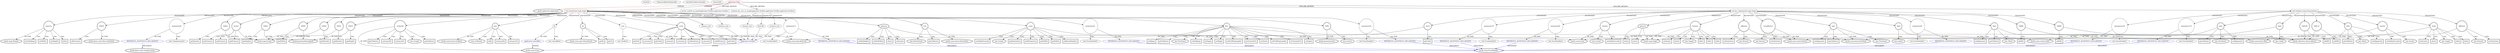digraph {
baseInfo[graphId=4686,category="extension_graph",isAnonymous=false,possibleRelation=true]
frameworkRelatedTypesInfo[0="javafx.application.Application"]
possibleCollaborationsInfo[0="4686~OVERRIDING_METHOD_DECLARATION-INSTANTIATION-~javafx.application.Application ~javafx.beans.value.ChangeListener ~false~true",1="4686~CLIENT_METHOD_DECLARATION-INSTANTIATION-~javafx.application.Application ~javafx.event.EventHandler ~false~true",2="4686~CLIENT_METHOD_DECLARATION-PARAMETER_DECLARATION-CLIENT_METHOD_DECLARATION-PARAMETER_DECLARATION-CLIENT_METHOD_DECLARATION-PARAMETER_DECLARATION-CLIENT_METHOD_DECLARATION-PARAMETER_DECLARATION-CLIENT_METHOD_DECLARATION-PARAMETER_DECLARATION-OVERRIDING_METHOD_DECLARATION-INSTANTIATION-~javafx.application.Application ~javafx.scene.Group ~false~false",3="4686~OVERRIDING_METHOD_DECLARATION-INSTANTIATION-~javafx.application.Application ~javafx.event.EventHandler ~false~true",4="4686~OVERRIDING_METHOD_DECLARATION-INSTANTIATION-~javafx.application.Application ~javafx.scene.Group ~false~false"]
locationInfo[projectName="villu164-SoneOtsing",filePath="/villu164-SoneOtsing/SoneOtsing-master/src/application/Main.java",contextSignature="Main",graphId="4686"]
0[label="application.Main",vertexType="ROOT_CLIENT_CLASS_DECLARATION",isFrameworkType=false,color=red]
1[label="javafx.application.Application",vertexType="FRAMEWORK_CLASS_TYPE",isFrameworkType=true,peripheries=2]
2[label="void start(javafx.stage.Stage)",vertexType="OVERRIDING_METHOD_DECLARATION",isFrameworkType=false,shape=box]
3[label="peaLava",vertexType="PARAMETER_DECLARATION",isFrameworkType=true,peripheries=2]
4[label="javafx.stage.Stage",vertexType="FRAMEWORK_CLASS_TYPE",isFrameworkType=true,peripheries=2]
6[label="root",vertexType="VARIABLE_EXPRESION",isFrameworkType=true,peripheries=2,shape=circle]
7[label="javafx.scene.layout.BorderPane",vertexType="FRAMEWORK_CLASS_TYPE",isFrameworkType=true,peripheries=2]
5[label="new BorderPane()",vertexType="CONSTRUCTOR_CALL",isFrameworkType=true,peripheries=2]
9[label="scene",vertexType="VARIABLE_EXPRESION",isFrameworkType=true,peripheries=2,shape=circle]
10[label="javafx.scene.Scene",vertexType="FRAMEWORK_CLASS_TYPE",isFrameworkType=true,peripheries=2]
8[label="new Scene()",vertexType="CONSTRUCTOR_CALL",isFrameworkType=true,peripheries=2]
12[label="flow",vertexType="VARIABLE_EXPRESION",isFrameworkType=true,peripheries=2,shape=circle]
13[label="javafx.scene.layout.FlowPane",vertexType="FRAMEWORK_CLASS_TYPE",isFrameworkType=true,peripheries=2]
11[label="new FlowPane()",vertexType="CONSTRUCTOR_CALL",isFrameworkType=true,peripheries=2]
15[label="setPadding()",vertexType="INSIDE_CALL",isFrameworkType=true,peripheries=2,shape=box]
17[label="VAR4",vertexType="VARIABLE_EXPRESION",isFrameworkType=true,peripheries=2,shape=circle]
18[label="javafx.geometry.Insets",vertexType="FRAMEWORK_CLASS_TYPE",isFrameworkType=true,peripheries=2]
16[label="new Insets()",vertexType="CONSTRUCTOR_CALL",isFrameworkType=true,peripheries=2]
20[label="setVgap()",vertexType="INSIDE_CALL",isFrameworkType=true,peripheries=2,shape=box]
22[label="setHgap()",vertexType="INSIDE_CALL",isFrameworkType=true,peripheries=2,shape=box]
24[label="setPrefWrapLength()",vertexType="INSIDE_CALL",isFrameworkType=true,peripheries=2,shape=box]
26[label="setTranslateY()",vertexType="INSIDE_CALL",isFrameworkType=true,peripheries=2,shape=box]
28[label="setStyle()",vertexType="INSIDE_CALL",isFrameworkType=true,peripheries=2,shape=box]
30[label="getStylesheets()",vertexType="INSIDE_CALL",isFrameworkType=true,peripheries=2,shape=box]
32[label="setScene()",vertexType="INSIDE_CALL",isFrameworkType=true,peripheries=2,shape=box]
33[label="peaLava",vertexType="VARIABLE_EXPRESION",isFrameworkType=true,peripheries=2,shape=circle]
35[label="javafx.stage.Window",vertexType="FRAMEWORK_CLASS_TYPE",isFrameworkType=true,peripheries=2]
34[label="setOnHiding()",vertexType="INSIDE_CALL",isFrameworkType=true,peripheries=2,shape=box]
37[label="anonymous13",vertexType="VARIABLE_EXPRESION",isFrameworkType=false,shape=circle]
38[label="REFERENCE_ANONYMOUS_DECLARATION",vertexType="REFERENCE_ANONYMOUS_DECLARATION",isFrameworkType=false,color=blue]
39[label="javafx.event.EventHandler",vertexType="FRAMEWORK_INTERFACE_TYPE",isFrameworkType=true,peripheries=2]
36[label="new EventHandler()",vertexType="CONSTRUCTOR_CALL",isFrameworkType=false]
41[label="setMinHeight()",vertexType="INSIDE_CALL",isFrameworkType=true,peripheries=2,shape=box]
43[label="setMinWidth()",vertexType="INSIDE_CALL",isFrameworkType=true,peripheries=2,shape=box]
45[label="setWidth()",vertexType="INSIDE_CALL",isFrameworkType=true,peripheries=2,shape=box]
47[label="setHeight()",vertexType="INSIDE_CALL",isFrameworkType=true,peripheries=2,shape=box]
48[label="VAR18",vertexType="VARIABLE_EXPRESION",isFrameworkType=true,peripheries=2,shape=circle]
50[label="javafx.beans.value.ObservableValue",vertexType="FRAMEWORK_INTERFACE_TYPE",isFrameworkType=true,peripheries=2]
49[label="addListener()",vertexType="INSIDE_CALL",isFrameworkType=true,peripheries=2,shape=box]
52[label="widthProperty()",vertexType="INSIDE_CALL",isFrameworkType=true,peripheries=2,shape=box]
54[label="anonymous20",vertexType="VARIABLE_EXPRESION",isFrameworkType=false,shape=circle]
55[label="REFERENCE_ANONYMOUS_DECLARATION",vertexType="REFERENCE_ANONYMOUS_DECLARATION",isFrameworkType=false,color=blue]
56[label="javafx.beans.value.ChangeListener",vertexType="FRAMEWORK_INTERFACE_TYPE",isFrameworkType=true,peripheries=2]
53[label="new ChangeListener()",vertexType="CONSTRUCTOR_CALL",isFrameworkType=false]
57[label="VAR21",vertexType="VARIABLE_EXPRESION",isFrameworkType=true,peripheries=2,shape=circle]
59[label="javafx.geometry.Rectangle2D",vertexType="FRAMEWORK_CLASS_TYPE",isFrameworkType=true,peripheries=2]
58[label="getHeight()",vertexType="INSIDE_CALL",isFrameworkType=true,peripheries=2,shape=box]
60[label="VAR22",vertexType="VARIABLE_EXPRESION",isFrameworkType=true,peripheries=2,shape=circle]
62[label="javafx.stage.Screen",vertexType="FRAMEWORK_CLASS_TYPE",isFrameworkType=true,peripheries=2]
61[label="getBounds()",vertexType="INSIDE_CALL",isFrameworkType=true,peripheries=2,shape=box]
63[label="Screen",vertexType="VARIABLE_EXPRESION",isFrameworkType=true,peripheries=2,shape=circle]
64[label="getPrimary()",vertexType="INSIDE_CALL",isFrameworkType=true,peripheries=2,shape=box]
67[label="getWidth()",vertexType="INSIDE_CALL",isFrameworkType=true,peripheries=2,shape=box]
69[label="setPrefWrapLength()",vertexType="INSIDE_CALL",isFrameworkType=true,peripheries=2,shape=box]
71[label="getWidth()",vertexType="INSIDE_CALL",isFrameworkType=true,peripheries=2,shape=box]
73[label="setTranslateY()",vertexType="INSIDE_CALL",isFrameworkType=true,peripheries=2,shape=box]
75[label="setVgap()",vertexType="INSIDE_CALL",isFrameworkType=true,peripheries=2,shape=box]
77[label="setHgap()",vertexType="INSIDE_CALL",isFrameworkType=true,peripheries=2,shape=box]
78[label="VAR30",vertexType="VARIABLE_EXPRESION",isFrameworkType=true,peripheries=2,shape=circle]
79[label="getWidth()",vertexType="INSIDE_CALL",isFrameworkType=true,peripheries=2,shape=box]
81[label="VAR31",vertexType="VARIABLE_EXPRESION",isFrameworkType=true,peripheries=2,shape=circle]
82[label="getBounds()",vertexType="INSIDE_CALL",isFrameworkType=true,peripheries=2,shape=box]
85[label="getPrimary()",vertexType="INSIDE_CALL",isFrameworkType=true,peripheries=2,shape=box]
86[label="VAR33",vertexType="VARIABLE_EXPRESION",isFrameworkType=true,peripheries=2,shape=circle]
87[label="getHeight()",vertexType="INSIDE_CALL",isFrameworkType=true,peripheries=2,shape=box]
89[label="VAR34",vertexType="VARIABLE_EXPRESION",isFrameworkType=true,peripheries=2,shape=circle]
90[label="getBounds()",vertexType="INSIDE_CALL",isFrameworkType=true,peripheries=2,shape=box]
93[label="getPrimary()",vertexType="INSIDE_CALL",isFrameworkType=true,peripheries=2,shape=box]
95[label="ruudustik",vertexType="VARIABLE_EXPRESION",isFrameworkType=true,peripheries=2,shape=circle]
96[label="javafx.scene.Group",vertexType="FRAMEWORK_CLASS_TYPE",isFrameworkType=true,peripheries=2]
94[label="new Group()",vertexType="CONSTRUCTOR_CALL",isFrameworkType=true,peripheries=2]
98[label="grid",vertexType="VARIABLE_EXPRESION",isFrameworkType=true,peripheries=2,shape=circle]
99[label="javafx.scene.layout.GridPane",vertexType="FRAMEWORK_CLASS_TYPE",isFrameworkType=true,peripheries=2]
97[label="new GridPane()",vertexType="CONSTRUCTOR_CALL",isFrameworkType=true,peripheries=2]
101[label="ruut",vertexType="VARIABLE_EXPRESION",isFrameworkType=false,shape=circle]
102[label="application.TextBox",vertexType="REFERENCE_CLIENT_CLASS_DECLARATION",isFrameworkType=false,color=blue]
100[label="new TextBox()",vertexType="CONSTRUCTOR_CALL",isFrameworkType=false]
105[label="add()",vertexType="INSIDE_CALL",isFrameworkType=true,peripheries=2,shape=box]
107[label="addEventHandler()",vertexType="INSIDE_CALL",isFrameworkType=true,peripheries=2,shape=box]
109[label="anonymous41",vertexType="VARIABLE_EXPRESION",isFrameworkType=false,shape=circle]
110[label="REFERENCE_ANONYMOUS_DECLARATION",vertexType="REFERENCE_ANONYMOUS_DECLARATION",isFrameworkType=false,color=blue]
108[label="new EventHandler()",vertexType="CONSTRUCTOR_CALL",isFrameworkType=false]
112[label="me",vertexType="VARIABLE_EXPRESION",isFrameworkType=true,peripheries=2,shape=circle]
114[label="javafx.scene.input.MouseEvent",vertexType="FRAMEWORK_CLASS_TYPE",isFrameworkType=true,peripheries=2]
113[label="getX()",vertexType="INSIDE_CALL",isFrameworkType=true,peripheries=2,shape=box]
116[label="getY()",vertexType="INSIDE_CALL",isFrameworkType=true,peripheries=2,shape=box]
118[label="setOnKeyPressed()",vertexType="INSIDE_CALL",isFrameworkType=true,peripheries=2,shape=box]
120[label="anonymous45",vertexType="VARIABLE_EXPRESION",isFrameworkType=false,shape=circle]
121[label="REFERENCE_ANONYMOUS_DECLARATION",vertexType="REFERENCE_ANONYMOUS_DECLARATION",isFrameworkType=false,color=blue]
119[label="new EventHandler()",vertexType="CONSTRUCTOR_CALL",isFrameworkType=false]
123[label="event",vertexType="VARIABLE_EXPRESION",isFrameworkType=true,peripheries=2,shape=circle]
125[label="javafx.scene.input.KeyEvent",vertexType="FRAMEWORK_CLASS_TYPE",isFrameworkType=true,peripheries=2]
124[label="isMetaDown()",vertexType="INSIDE_CALL",isFrameworkType=true,peripheries=2,shape=box]
127[label="consume()",vertexType="INSIDE_CALL",isFrameworkType=true,peripheries=2,shape=box]
129[label="isShiftDown()",vertexType="INSIDE_CALL",isFrameworkType=true,peripheries=2,shape=box]
131[label="getCode()",vertexType="INSIDE_CALL",isFrameworkType=true,peripheries=2,shape=box]
133[label="getText()",vertexType="INSIDE_CALL",isFrameworkType=true,peripheries=2,shape=box]
135[label="consume()",vertexType="INSIDE_CALL",isFrameworkType=true,peripheries=2,shape=box]
137[label="getCode()",vertexType="INSIDE_CALL",isFrameworkType=true,peripheries=2,shape=box]
139[label="hide()",vertexType="INSIDE_CALL",isFrameworkType=true,peripheries=2,shape=box]
141[label="consume()",vertexType="INSIDE_CALL",isFrameworkType=true,peripheries=2,shape=box]
143[label="consume()",vertexType="INSIDE_CALL",isFrameworkType=true,peripheries=2,shape=box]
145[label="lb",vertexType="VARIABLE_EXPRESION",isFrameworkType=false,shape=circle]
146[label="application.LahendBox",vertexType="REFERENCE_CLIENT_CLASS_DECLARATION",isFrameworkType=false,color=blue]
144[label="new LahendBox()",vertexType="CONSTRUCTOR_CALL",isFrameworkType=false]
149[label="getChildren()",vertexType="INSIDE_CALL",isFrameworkType=true,peripheries=2,shape=box]
151[label="setLayoutX()",vertexType="INSIDE_CALL",isFrameworkType=true,peripheries=2,shape=box]
153[label="setLayoutY()",vertexType="INSIDE_CALL",isFrameworkType=true,peripheries=2,shape=box]
155[label="getChildren()",vertexType="INSIDE_CALL",isFrameworkType=true,peripheries=2,shape=box]
157[label="getChildren()",vertexType="INSIDE_CALL",isFrameworkType=true,peripheries=2,shape=box]
159[label="setLayoutX()",vertexType="INSIDE_CALL",isFrameworkType=true,peripheries=2,shape=box]
161[label="setLayoutY()",vertexType="INSIDE_CALL",isFrameworkType=true,peripheries=2,shape=box]
163[label="getChildren()",vertexType="INSIDE_CALL",isFrameworkType=true,peripheries=2,shape=box]
165[label="show()",vertexType="INSIDE_CALL",isFrameworkType=true,peripheries=2,shape=box]
191[label="boolean kas_ruut_on_sirgel(application.TextBox,application.TextBox,application.TextBox)",vertexType="CLIENT_METHOD_DECLARATION",isFrameworkType=false,shape=box]
192[label="esimene_ruut",vertexType="PARAMETER_DECLARATION",isFrameworkType=false]
194[label="viimane_ruut",vertexType="PARAMETER_DECLARATION",isFrameworkType=false]
196[label="kontrolli",vertexType="PARAMETER_DECLARATION",isFrameworkType=false]
198[label="int kas_ruudud_on_joonel(application.TextBox,application.TextBox)",vertexType="CLIENT_METHOD_DECLARATION",isFrameworkType=false,shape=box]
199[label="esimene_ruut",vertexType="PARAMETER_DECLARATION",isFrameworkType=false]
201[label="viimane_ruut",vertexType="PARAMETER_DECLARATION",isFrameworkType=false]
204[label="void kas_valjun(javafx.stage.Stage)",vertexType="CLIENT_METHOD_DECLARATION",isFrameworkType=false,shape=box]
205[label="peaLava",vertexType="PARAMETER_DECLARATION",isFrameworkType=true,peripheries=2]
208[label="kusimus",vertexType="VARIABLE_EXPRESION",isFrameworkType=true,peripheries=2,shape=circle]
207[label="new Stage()",vertexType="CONSTRUCTOR_CALL",isFrameworkType=true,peripheries=2]
211[label="label",vertexType="VARIABLE_EXPRESION",isFrameworkType=true,peripheries=2,shape=circle]
212[label="javafx.scene.control.Label",vertexType="FRAMEWORK_CLASS_TYPE",isFrameworkType=true,peripheries=2]
210[label="new Label()",vertexType="CONSTRUCTOR_CALL",isFrameworkType=true,peripheries=2]
214[label="okButton",vertexType="VARIABLE_EXPRESION",isFrameworkType=true,peripheries=2,shape=circle]
215[label="javafx.scene.control.Button",vertexType="FRAMEWORK_CLASS_TYPE",isFrameworkType=true,peripheries=2]
213[label="new Button()",vertexType="CONSTRUCTOR_CALL",isFrameworkType=true,peripheries=2]
217[label="cancelButton",vertexType="VARIABLE_EXPRESION",isFrameworkType=true,peripheries=2,shape=circle]
216[label="new Button()",vertexType="CONSTRUCTOR_CALL",isFrameworkType=true,peripheries=2]
220[label="setOnAction()",vertexType="INSIDE_CALL",isFrameworkType=true,peripheries=2,shape=box]
222[label="anonymous78",vertexType="VARIABLE_EXPRESION",isFrameworkType=false,shape=circle]
223[label="REFERENCE_ANONYMOUS_DECLARATION",vertexType="REFERENCE_ANONYMOUS_DECLARATION",isFrameworkType=false,color=blue]
221[label="new EventHandler()",vertexType="CONSTRUCTOR_CALL",isFrameworkType=false]
226[label="hide()",vertexType="INSIDE_CALL",isFrameworkType=true,peripheries=2,shape=box]
228[label="setOnAction()",vertexType="INSIDE_CALL",isFrameworkType=true,peripheries=2,shape=box]
230[label="anonymous81",vertexType="VARIABLE_EXPRESION",isFrameworkType=false,shape=circle]
231[label="REFERENCE_ANONYMOUS_DECLARATION",vertexType="REFERENCE_ANONYMOUS_DECLARATION",isFrameworkType=false,color=blue]
229[label="new EventHandler()",vertexType="CONSTRUCTOR_CALL",isFrameworkType=false]
234[label="show()",vertexType="INSIDE_CALL",isFrameworkType=true,peripheries=2,shape=box]
236[label="hide()",vertexType="INSIDE_CALL",isFrameworkType=true,peripheries=2,shape=box]
238[label="pane",vertexType="VARIABLE_EXPRESION",isFrameworkType=true,peripheries=2,shape=circle]
237[label="new FlowPane()",vertexType="CONSTRUCTOR_CALL",isFrameworkType=true,peripheries=2]
241[label="setAlignment()",vertexType="INSIDE_CALL",isFrameworkType=true,peripheries=2,shape=box]
242[label="VAR86",vertexType="VARIABLE_EXPRESION",isFrameworkType=true,peripheries=2,shape=circle]
244[label="javafx.collections.ObservableList",vertexType="FRAMEWORK_INTERFACE_TYPE",isFrameworkType=true,peripheries=2]
243[label="addAll()",vertexType="INSIDE_CALL",isFrameworkType=true,peripheries=2,shape=box]
246[label="getChildren()",vertexType="INSIDE_CALL",isFrameworkType=true,peripheries=2,shape=box]
248[label="vBox",vertexType="VARIABLE_EXPRESION",isFrameworkType=true,peripheries=2,shape=circle]
249[label="javafx.scene.layout.VBox",vertexType="FRAMEWORK_CLASS_TYPE",isFrameworkType=true,peripheries=2]
247[label="new VBox()",vertexType="CONSTRUCTOR_CALL",isFrameworkType=true,peripheries=2]
251[label="setAlignment()",vertexType="INSIDE_CALL",isFrameworkType=true,peripheries=2,shape=box]
252[label="VAR90",vertexType="VARIABLE_EXPRESION",isFrameworkType=true,peripheries=2,shape=circle]
253[label="addAll()",vertexType="INSIDE_CALL",isFrameworkType=true,peripheries=2,shape=box]
256[label="getChildren()",vertexType="INSIDE_CALL",isFrameworkType=true,peripheries=2,shape=box]
258[label="stseen2",vertexType="VARIABLE_EXPRESION",isFrameworkType=true,peripheries=2,shape=circle]
257[label="new Scene()",vertexType="CONSTRUCTOR_CALL",isFrameworkType=true,peripheries=2]
261[label="setOnKeyPressed()",vertexType="INSIDE_CALL",isFrameworkType=true,peripheries=2,shape=box]
263[label="anonymous94",vertexType="VARIABLE_EXPRESION",isFrameworkType=false,shape=circle]
264[label="REFERENCE_ANONYMOUS_DECLARATION",vertexType="REFERENCE_ANONYMOUS_DECLARATION",isFrameworkType=false,color=blue]
262[label="new EventHandler()",vertexType="CONSTRUCTOR_CALL",isFrameworkType=false]
266[label="event",vertexType="VARIABLE_EXPRESION",isFrameworkType=true,peripheries=2,shape=circle]
267[label="getCode()",vertexType="INSIDE_CALL",isFrameworkType=true,peripheries=2,shape=box]
270[label="show()",vertexType="INSIDE_CALL",isFrameworkType=true,peripheries=2,shape=box]
272[label="hide()",vertexType="INSIDE_CALL",isFrameworkType=true,peripheries=2,shape=box]
274[label="setScene()",vertexType="INSIDE_CALL",isFrameworkType=true,peripheries=2,shape=box]
276[label="show()",vertexType="INSIDE_CALL",isFrameworkType=true,peripheries=2,shape=box]
279[label="void teade(java.lang.String,boolean)",vertexType="CLIENT_METHOD_DECLARATION",isFrameworkType=false,shape=box]
281[label="teade",vertexType="VARIABLE_EXPRESION",isFrameworkType=true,peripheries=2,shape=circle]
280[label="new Stage()",vertexType="CONSTRUCTOR_CALL",isFrameworkType=true,peripheries=2]
284[label="label",vertexType="VARIABLE_EXPRESION",isFrameworkType=true,peripheries=2,shape=circle]
283[label="new Label()",vertexType="CONSTRUCTOR_CALL",isFrameworkType=true,peripheries=2]
287[label="okButton",vertexType="VARIABLE_EXPRESION",isFrameworkType=true,peripheries=2,shape=circle]
286[label="new Button()",vertexType="CONSTRUCTOR_CALL",isFrameworkType=true,peripheries=2]
290[label="setOnAction()",vertexType="INSIDE_CALL",isFrameworkType=true,peripheries=2,shape=box]
292[label="anonymous104",vertexType="VARIABLE_EXPRESION",isFrameworkType=false,shape=circle]
293[label="REFERENCE_ANONYMOUS_DECLARATION",vertexType="REFERENCE_ANONYMOUS_DECLARATION",isFrameworkType=false,color=blue]
291[label="new EventHandler()",vertexType="CONSTRUCTOR_CALL",isFrameworkType=false]
296[label="hide()",vertexType="INSIDE_CALL",isFrameworkType=true,peripheries=2,shape=box]
298[label="pane",vertexType="VARIABLE_EXPRESION",isFrameworkType=true,peripheries=2,shape=circle]
297[label="new FlowPane()",vertexType="CONSTRUCTOR_CALL",isFrameworkType=true,peripheries=2]
301[label="setAlignment()",vertexType="INSIDE_CALL",isFrameworkType=true,peripheries=2,shape=box]
302[label="VAR108",vertexType="VARIABLE_EXPRESION",isFrameworkType=true,peripheries=2,shape=circle]
303[label="addAll()",vertexType="INSIDE_CALL",isFrameworkType=true,peripheries=2,shape=box]
306[label="getChildren()",vertexType="INSIDE_CALL",isFrameworkType=true,peripheries=2,shape=box]
308[label="vBox",vertexType="VARIABLE_EXPRESION",isFrameworkType=true,peripheries=2,shape=circle]
307[label="new VBox()",vertexType="CONSTRUCTOR_CALL",isFrameworkType=true,peripheries=2]
311[label="setAlignment()",vertexType="INSIDE_CALL",isFrameworkType=true,peripheries=2,shape=box]
312[label="VAR112",vertexType="VARIABLE_EXPRESION",isFrameworkType=true,peripheries=2,shape=circle]
313[label="addAll()",vertexType="INSIDE_CALL",isFrameworkType=true,peripheries=2,shape=box]
316[label="getChildren()",vertexType="INSIDE_CALL",isFrameworkType=true,peripheries=2,shape=box]
318[label="stseen2",vertexType="VARIABLE_EXPRESION",isFrameworkType=true,peripheries=2,shape=circle]
317[label="new Scene()",vertexType="CONSTRUCTOR_CALL",isFrameworkType=true,peripheries=2]
321[label="setOnKeyPressed()",vertexType="INSIDE_CALL",isFrameworkType=true,peripheries=2,shape=box]
323[label="anonymous116",vertexType="VARIABLE_EXPRESION",isFrameworkType=false,shape=circle]
324[label="REFERENCE_ANONYMOUS_DECLARATION",vertexType="REFERENCE_ANONYMOUS_DECLARATION",isFrameworkType=false,color=blue]
322[label="new EventHandler()",vertexType="CONSTRUCTOR_CALL",isFrameworkType=false]
327[label="hide()",vertexType="INSIDE_CALL",isFrameworkType=true,peripheries=2,shape=box]
329[label="setScene()",vertexType="INSIDE_CALL",isFrameworkType=true,peripheries=2,shape=box]
331[label="show()",vertexType="INSIDE_CALL",isFrameworkType=true,peripheries=2,shape=box]
0->1[label="EXTEND",color=red]
0->2[label="OVERRIDE"]
3->4[label="OF_TYPE"]
2->3[label="PARAMETER"]
2->6[label="INSTANTIATE"]
6->7[label="OF_TYPE"]
6->5[label="CALL"]
2->9[label="INSTANTIATE"]
9->10[label="OF_TYPE"]
9->8[label="CALL"]
2->12[label="INSTANTIATE"]
12->13[label="OF_TYPE"]
12->11[label="CALL"]
12->15[label="CALL"]
2->17[label="INSTANTIATE"]
17->18[label="OF_TYPE"]
17->16[label="CALL"]
12->20[label="CALL"]
12->22[label="CALL"]
12->24[label="CALL"]
12->26[label="CALL"]
12->28[label="CALL"]
9->30[label="CALL"]
3->32[label="CALL"]
2->33[label="INSTANTIATE"]
33->35[label="OF_TYPE"]
33->34[label="CALL"]
2->37[label="INSTANTIATE"]
38->39[label="IMPLEMENT",color=blue]
37->38[label="OF_TYPE"]
37->36[label="CALL"]
3->41[label="CALL"]
3->43[label="CALL"]
33->45[label="CALL"]
33->47[label="CALL"]
2->48[label="INSTANTIATE"]
48->50[label="OF_TYPE"]
48->49[label="CALL"]
9->52[label="CALL"]
2->54[label="INSTANTIATE"]
55->56[label="IMPLEMENT",color=blue]
54->55[label="OF_TYPE"]
54->53[label="CALL"]
2->57[label="INSTANTIATE"]
57->59[label="OF_TYPE"]
57->58[label="CALL"]
2->60[label="INSTANTIATE"]
60->62[label="OF_TYPE"]
60->61[label="CALL"]
2->63[label="INSTANTIATE"]
63->62[label="OF_TYPE"]
63->64[label="CALL"]
9->67[label="CALL"]
12->69[label="CALL"]
9->71[label="CALL"]
12->73[label="CALL"]
12->75[label="CALL"]
12->77[label="CALL"]
2->78[label="INSTANTIATE"]
78->59[label="OF_TYPE"]
78->79[label="CALL"]
2->81[label="INSTANTIATE"]
81->62[label="OF_TYPE"]
81->82[label="CALL"]
63->85[label="CALL"]
2->86[label="INSTANTIATE"]
86->59[label="OF_TYPE"]
86->87[label="CALL"]
2->89[label="INSTANTIATE"]
89->62[label="OF_TYPE"]
89->90[label="CALL"]
63->93[label="CALL"]
2->95[label="INSTANTIATE"]
95->96[label="OF_TYPE"]
95->94[label="CALL"]
2->98[label="INSTANTIATE"]
98->99[label="OF_TYPE"]
98->97[label="CALL"]
2->101[label="INSTANTIATE"]
102->96[label="EXTEND",color=blue]
101->102[label="OF_TYPE"]
101->100[label="CALL"]
98->105[label="CALL"]
9->107[label="CALL"]
2->109[label="INSTANTIATE"]
110->39[label="IMPLEMENT",color=blue]
109->110[label="OF_TYPE"]
109->108[label="CALL"]
2->112[label="INSTANTIATE"]
112->114[label="OF_TYPE"]
112->113[label="CALL"]
112->116[label="CALL"]
9->118[label="CALL"]
2->120[label="INSTANTIATE"]
121->39[label="IMPLEMENT",color=blue]
120->121[label="OF_TYPE"]
120->119[label="CALL"]
2->123[label="INSTANTIATE"]
123->125[label="OF_TYPE"]
123->124[label="CALL"]
123->127[label="CALL"]
123->129[label="CALL"]
123->131[label="CALL"]
123->133[label="CALL"]
123->135[label="CALL"]
123->137[label="CALL"]
33->139[label="CALL"]
123->141[label="CALL"]
123->143[label="CALL"]
2->145[label="INSTANTIATE"]
146->96[label="EXTEND",color=blue]
145->146[label="OF_TYPE"]
145->144[label="CALL"]
12->149[label="CALL"]
98->151[label="CALL"]
98->153[label="CALL"]
95->155[label="CALL"]
95->157[label="CALL"]
95->159[label="CALL"]
95->161[label="CALL"]
6->163[label="CALL"]
3->165[label="CALL"]
0->191[label="DECLARE_METHOD"]
192->102[label="OF_TYPE"]
191->192[label="PARAMETER"]
194->102[label="OF_TYPE"]
191->194[label="PARAMETER"]
196->102[label="OF_TYPE"]
191->196[label="PARAMETER"]
0->198[label="DECLARE_METHOD"]
199->102[label="OF_TYPE"]
198->199[label="PARAMETER"]
201->102[label="OF_TYPE"]
198->201[label="PARAMETER"]
0->204[label="DECLARE_METHOD"]
205->4[label="OF_TYPE"]
204->205[label="PARAMETER"]
204->208[label="INSTANTIATE"]
208->4[label="OF_TYPE"]
208->207[label="CALL"]
204->211[label="INSTANTIATE"]
211->212[label="OF_TYPE"]
211->210[label="CALL"]
204->214[label="INSTANTIATE"]
214->215[label="OF_TYPE"]
214->213[label="CALL"]
204->217[label="INSTANTIATE"]
217->215[label="OF_TYPE"]
217->216[label="CALL"]
214->220[label="CALL"]
204->222[label="INSTANTIATE"]
223->39[label="IMPLEMENT",color=blue]
222->223[label="OF_TYPE"]
222->221[label="CALL"]
208->226[label="CALL"]
217->228[label="CALL"]
204->230[label="INSTANTIATE"]
231->39[label="IMPLEMENT",color=blue]
230->231[label="OF_TYPE"]
230->229[label="CALL"]
205->234[label="CALL"]
208->236[label="CALL"]
204->238[label="INSTANTIATE"]
238->13[label="OF_TYPE"]
238->237[label="CALL"]
238->241[label="CALL"]
204->242[label="INSTANTIATE"]
242->244[label="OF_TYPE"]
242->243[label="CALL"]
238->246[label="CALL"]
204->248[label="INSTANTIATE"]
248->249[label="OF_TYPE"]
248->247[label="CALL"]
248->251[label="CALL"]
204->252[label="INSTANTIATE"]
252->244[label="OF_TYPE"]
252->253[label="CALL"]
248->256[label="CALL"]
204->258[label="INSTANTIATE"]
258->10[label="OF_TYPE"]
258->257[label="CALL"]
258->261[label="CALL"]
204->263[label="INSTANTIATE"]
264->39[label="IMPLEMENT",color=blue]
263->264[label="OF_TYPE"]
263->262[label="CALL"]
204->266[label="INSTANTIATE"]
266->125[label="OF_TYPE"]
266->267[label="CALL"]
205->270[label="CALL"]
208->272[label="CALL"]
208->274[label="CALL"]
208->276[label="CALL"]
0->279[label="DECLARE_METHOD"]
279->281[label="INSTANTIATE"]
281->4[label="OF_TYPE"]
281->280[label="CALL"]
279->284[label="INSTANTIATE"]
284->212[label="OF_TYPE"]
284->283[label="CALL"]
279->287[label="INSTANTIATE"]
287->215[label="OF_TYPE"]
287->286[label="CALL"]
287->290[label="CALL"]
279->292[label="INSTANTIATE"]
293->39[label="IMPLEMENT",color=blue]
292->293[label="OF_TYPE"]
292->291[label="CALL"]
281->296[label="CALL"]
279->298[label="INSTANTIATE"]
298->13[label="OF_TYPE"]
298->297[label="CALL"]
298->301[label="CALL"]
279->302[label="INSTANTIATE"]
302->244[label="OF_TYPE"]
302->303[label="CALL"]
298->306[label="CALL"]
279->308[label="INSTANTIATE"]
308->249[label="OF_TYPE"]
308->307[label="CALL"]
308->311[label="CALL"]
279->312[label="INSTANTIATE"]
312->244[label="OF_TYPE"]
312->313[label="CALL"]
308->316[label="CALL"]
279->318[label="INSTANTIATE"]
318->10[label="OF_TYPE"]
318->317[label="CALL"]
318->321[label="CALL"]
279->323[label="INSTANTIATE"]
324->39[label="IMPLEMENT",color=blue]
323->324[label="OF_TYPE"]
323->322[label="CALL"]
281->327[label="CALL"]
281->329[label="CALL"]
281->331[label="CALL"]
}
